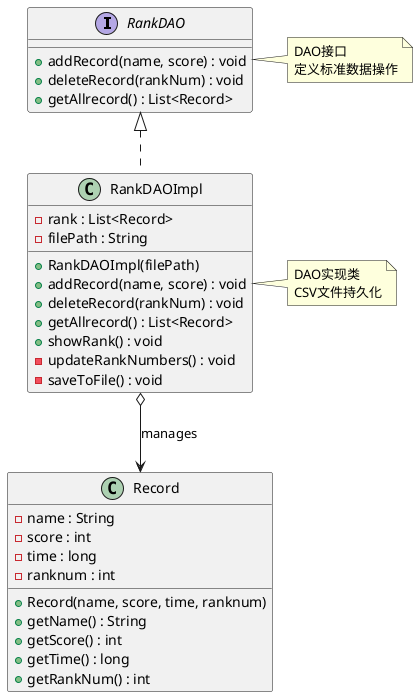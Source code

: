 @startuml dao

interface RankDAO {
    + addRecord(name, score) : void
    + deleteRecord(rankNum) : void
    + getAllrecord() : List<Record>
}

class RankDAOImpl {
    - rank : List<Record>
    - filePath : String
    + RankDAOImpl(filePath)
    + addRecord(name, score) : void
    + deleteRecord(rankNum) : void
    + getAllrecord() : List<Record>
    + showRank() : void
    - updateRankNumbers() : void
    - saveToFile() : void
}

class Record {
    - name : String
    - score : int
    - time : long
    - ranknum : int
    + Record(name, score, time, ranknum)
    + getName() : String
    + getScore() : int
    + getTime() : long
    + getRankNum() : int
}

RankDAO <|.. RankDAOImpl
RankDAOImpl o--> Record : manages

note right of RankDAO
  DAO接口
  定义标准数据操作
end note

note right of RankDAOImpl
  DAO实现类
  CSV文件持久化
end note

@enduml
